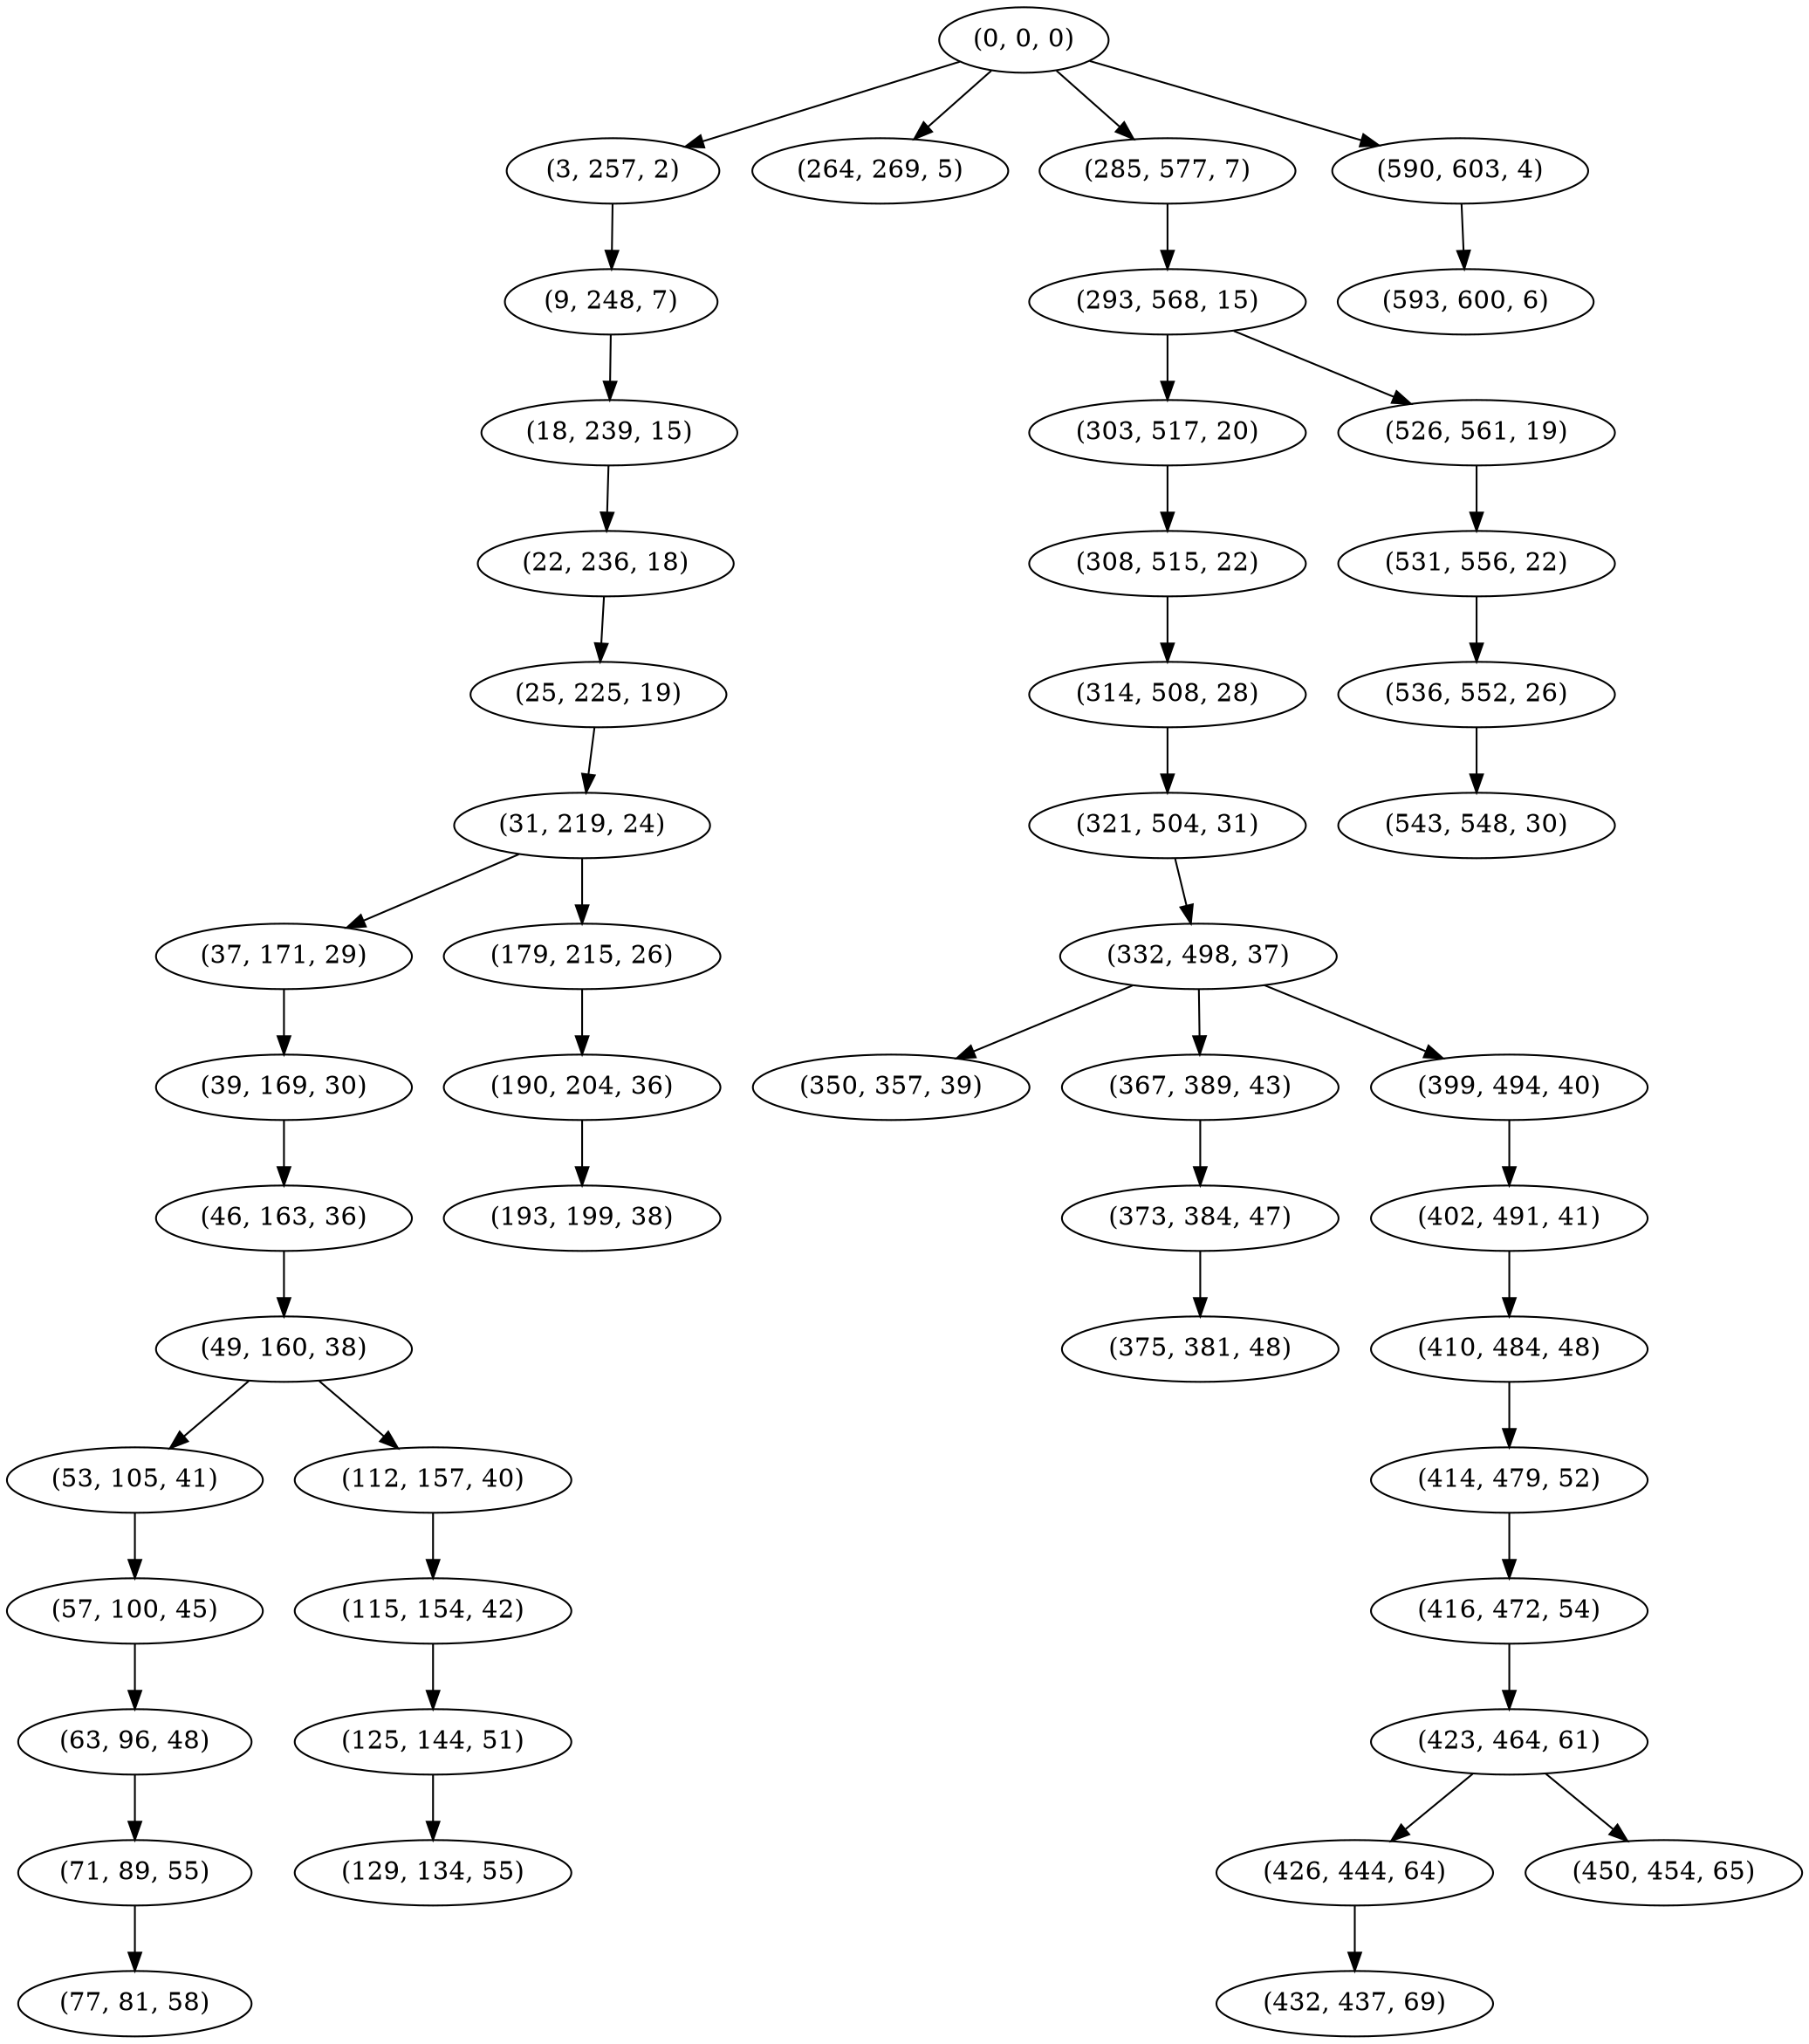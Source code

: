 digraph tree {
    "(0, 0, 0)";
    "(3, 257, 2)";
    "(9, 248, 7)";
    "(18, 239, 15)";
    "(22, 236, 18)";
    "(25, 225, 19)";
    "(31, 219, 24)";
    "(37, 171, 29)";
    "(39, 169, 30)";
    "(46, 163, 36)";
    "(49, 160, 38)";
    "(53, 105, 41)";
    "(57, 100, 45)";
    "(63, 96, 48)";
    "(71, 89, 55)";
    "(77, 81, 58)";
    "(112, 157, 40)";
    "(115, 154, 42)";
    "(125, 144, 51)";
    "(129, 134, 55)";
    "(179, 215, 26)";
    "(190, 204, 36)";
    "(193, 199, 38)";
    "(264, 269, 5)";
    "(285, 577, 7)";
    "(293, 568, 15)";
    "(303, 517, 20)";
    "(308, 515, 22)";
    "(314, 508, 28)";
    "(321, 504, 31)";
    "(332, 498, 37)";
    "(350, 357, 39)";
    "(367, 389, 43)";
    "(373, 384, 47)";
    "(375, 381, 48)";
    "(399, 494, 40)";
    "(402, 491, 41)";
    "(410, 484, 48)";
    "(414, 479, 52)";
    "(416, 472, 54)";
    "(423, 464, 61)";
    "(426, 444, 64)";
    "(432, 437, 69)";
    "(450, 454, 65)";
    "(526, 561, 19)";
    "(531, 556, 22)";
    "(536, 552, 26)";
    "(543, 548, 30)";
    "(590, 603, 4)";
    "(593, 600, 6)";
    "(0, 0, 0)" -> "(3, 257, 2)";
    "(0, 0, 0)" -> "(264, 269, 5)";
    "(0, 0, 0)" -> "(285, 577, 7)";
    "(0, 0, 0)" -> "(590, 603, 4)";
    "(3, 257, 2)" -> "(9, 248, 7)";
    "(9, 248, 7)" -> "(18, 239, 15)";
    "(18, 239, 15)" -> "(22, 236, 18)";
    "(22, 236, 18)" -> "(25, 225, 19)";
    "(25, 225, 19)" -> "(31, 219, 24)";
    "(31, 219, 24)" -> "(37, 171, 29)";
    "(31, 219, 24)" -> "(179, 215, 26)";
    "(37, 171, 29)" -> "(39, 169, 30)";
    "(39, 169, 30)" -> "(46, 163, 36)";
    "(46, 163, 36)" -> "(49, 160, 38)";
    "(49, 160, 38)" -> "(53, 105, 41)";
    "(49, 160, 38)" -> "(112, 157, 40)";
    "(53, 105, 41)" -> "(57, 100, 45)";
    "(57, 100, 45)" -> "(63, 96, 48)";
    "(63, 96, 48)" -> "(71, 89, 55)";
    "(71, 89, 55)" -> "(77, 81, 58)";
    "(112, 157, 40)" -> "(115, 154, 42)";
    "(115, 154, 42)" -> "(125, 144, 51)";
    "(125, 144, 51)" -> "(129, 134, 55)";
    "(179, 215, 26)" -> "(190, 204, 36)";
    "(190, 204, 36)" -> "(193, 199, 38)";
    "(285, 577, 7)" -> "(293, 568, 15)";
    "(293, 568, 15)" -> "(303, 517, 20)";
    "(293, 568, 15)" -> "(526, 561, 19)";
    "(303, 517, 20)" -> "(308, 515, 22)";
    "(308, 515, 22)" -> "(314, 508, 28)";
    "(314, 508, 28)" -> "(321, 504, 31)";
    "(321, 504, 31)" -> "(332, 498, 37)";
    "(332, 498, 37)" -> "(350, 357, 39)";
    "(332, 498, 37)" -> "(367, 389, 43)";
    "(332, 498, 37)" -> "(399, 494, 40)";
    "(367, 389, 43)" -> "(373, 384, 47)";
    "(373, 384, 47)" -> "(375, 381, 48)";
    "(399, 494, 40)" -> "(402, 491, 41)";
    "(402, 491, 41)" -> "(410, 484, 48)";
    "(410, 484, 48)" -> "(414, 479, 52)";
    "(414, 479, 52)" -> "(416, 472, 54)";
    "(416, 472, 54)" -> "(423, 464, 61)";
    "(423, 464, 61)" -> "(426, 444, 64)";
    "(423, 464, 61)" -> "(450, 454, 65)";
    "(426, 444, 64)" -> "(432, 437, 69)";
    "(526, 561, 19)" -> "(531, 556, 22)";
    "(531, 556, 22)" -> "(536, 552, 26)";
    "(536, 552, 26)" -> "(543, 548, 30)";
    "(590, 603, 4)" -> "(593, 600, 6)";
}

